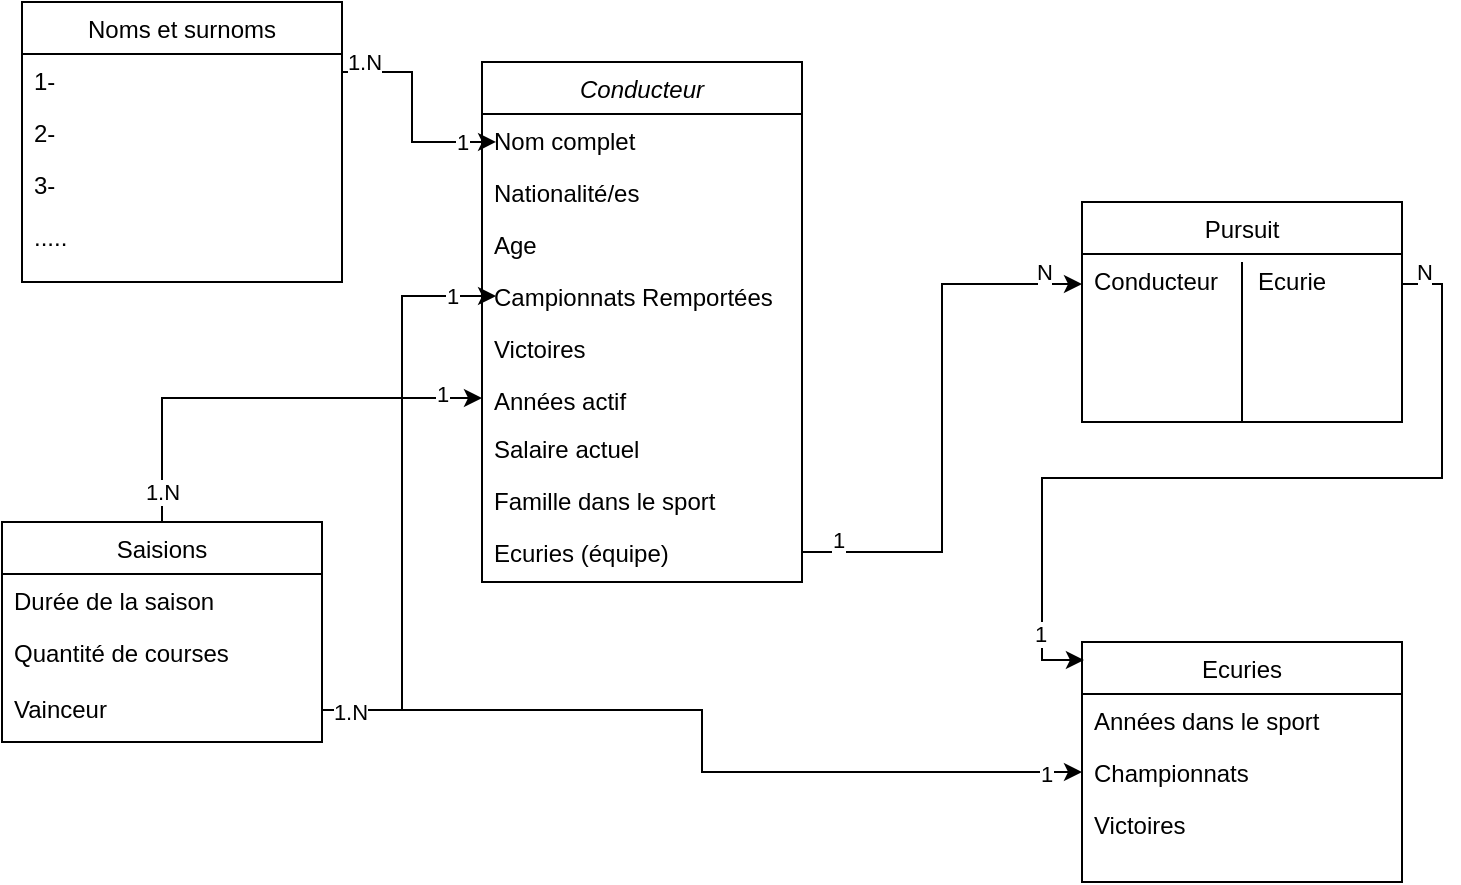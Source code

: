 <mxfile version="24.0.4" type="device">
  <diagram id="C5RBs43oDa-KdzZeNtuy" name="Page-1">
    <mxGraphModel dx="980" dy="642" grid="1" gridSize="10" guides="1" tooltips="1" connect="1" arrows="1" fold="1" page="1" pageScale="1" pageWidth="827" pageHeight="1169" math="0" shadow="0">
      <root>
        <mxCell id="WIyWlLk6GJQsqaUBKTNV-0" />
        <mxCell id="WIyWlLk6GJQsqaUBKTNV-1" parent="WIyWlLk6GJQsqaUBKTNV-0" />
        <mxCell id="zkfFHV4jXpPFQw0GAbJ--0" value="Conducteur" style="swimlane;fontStyle=2;align=center;verticalAlign=top;childLayout=stackLayout;horizontal=1;startSize=26;horizontalStack=0;resizeParent=1;resizeLast=0;collapsible=1;marginBottom=0;rounded=0;shadow=0;strokeWidth=1;strokeColor=default;swimlaneLine=1;" parent="WIyWlLk6GJQsqaUBKTNV-1" vertex="1">
          <mxGeometry x="300" y="80" width="160" height="260" as="geometry">
            <mxRectangle x="230" y="140" width="160" height="26" as="alternateBounds" />
          </mxGeometry>
        </mxCell>
        <mxCell id="zkfFHV4jXpPFQw0GAbJ--1" value="Nom complet" style="text;align=left;verticalAlign=top;spacingLeft=4;spacingRight=4;overflow=hidden;rotatable=0;points=[[0,0.5],[1,0.5]];portConstraint=eastwest;" parent="zkfFHV4jXpPFQw0GAbJ--0" vertex="1">
          <mxGeometry y="26" width="160" height="26" as="geometry" />
        </mxCell>
        <mxCell id="zkfFHV4jXpPFQw0GAbJ--2" value="Nationalité/es" style="text;align=left;verticalAlign=top;spacingLeft=4;spacingRight=4;overflow=hidden;rotatable=0;points=[[0,0.5],[1,0.5]];portConstraint=eastwest;rounded=0;shadow=0;html=0;" parent="zkfFHV4jXpPFQw0GAbJ--0" vertex="1">
          <mxGeometry y="52" width="160" height="26" as="geometry" />
        </mxCell>
        <mxCell id="S2tDdmj9LWDVafaL_d1E-8" value="Age" style="text;align=left;verticalAlign=top;spacingLeft=4;spacingRight=4;overflow=hidden;rotatable=0;points=[[0,0.5],[1,0.5]];portConstraint=eastwest;rounded=0;shadow=0;html=0;" parent="zkfFHV4jXpPFQw0GAbJ--0" vertex="1">
          <mxGeometry y="78" width="160" height="26" as="geometry" />
        </mxCell>
        <mxCell id="S2tDdmj9LWDVafaL_d1E-3" value="Campionnats Remportées" style="text;align=left;verticalAlign=top;spacingLeft=4;spacingRight=4;overflow=hidden;rotatable=0;points=[[0,0.5],[1,0.5]];portConstraint=eastwest;rounded=0;shadow=0;html=0;" parent="zkfFHV4jXpPFQw0GAbJ--0" vertex="1">
          <mxGeometry y="104" width="160" height="26" as="geometry" />
        </mxCell>
        <mxCell id="S2tDdmj9LWDVafaL_d1E-4" value="Victoires" style="text;align=left;verticalAlign=top;spacingLeft=4;spacingRight=4;overflow=hidden;rotatable=0;points=[[0,0.5],[1,0.5]];portConstraint=eastwest;rounded=0;shadow=0;html=0;" parent="zkfFHV4jXpPFQw0GAbJ--0" vertex="1">
          <mxGeometry y="130" width="160" height="26" as="geometry" />
        </mxCell>
        <mxCell id="S2tDdmj9LWDVafaL_d1E-5" value="Années actif" style="text;align=left;verticalAlign=top;spacingLeft=4;spacingRight=4;overflow=hidden;rotatable=0;points=[[0,0.5],[1,0.5]];portConstraint=eastwest;rounded=0;shadow=0;html=0;" parent="zkfFHV4jXpPFQw0GAbJ--0" vertex="1">
          <mxGeometry y="156" width="160" height="24" as="geometry" />
        </mxCell>
        <mxCell id="S2tDdmj9LWDVafaL_d1E-6" value="Salaire actuel" style="text;align=left;verticalAlign=top;spacingLeft=4;spacingRight=4;overflow=hidden;rotatable=0;points=[[0,0.5],[1,0.5]];portConstraint=eastwest;rounded=0;shadow=0;html=0;" parent="zkfFHV4jXpPFQw0GAbJ--0" vertex="1">
          <mxGeometry y="180" width="160" height="26" as="geometry" />
        </mxCell>
        <mxCell id="S2tDdmj9LWDVafaL_d1E-7" value="Famille dans le sport" style="text;align=left;verticalAlign=top;spacingLeft=4;spacingRight=4;overflow=hidden;rotatable=0;points=[[0,0.5],[1,0.5]];portConstraint=eastwest;rounded=0;shadow=0;html=0;" parent="zkfFHV4jXpPFQw0GAbJ--0" vertex="1">
          <mxGeometry y="206" width="160" height="26" as="geometry" />
        </mxCell>
        <mxCell id="zkfFHV4jXpPFQw0GAbJ--3" value="Ecuries (équipe)" style="text;align=left;verticalAlign=top;spacingLeft=4;spacingRight=4;overflow=hidden;rotatable=0;points=[[0,0.5],[1,0.5]];portConstraint=eastwest;rounded=0;shadow=0;html=0;" parent="zkfFHV4jXpPFQw0GAbJ--0" vertex="1">
          <mxGeometry y="232" width="160" height="26" as="geometry" />
        </mxCell>
        <mxCell id="zkfFHV4jXpPFQw0GAbJ--13" value="Ecuries" style="swimlane;fontStyle=0;align=center;verticalAlign=top;childLayout=stackLayout;horizontal=1;startSize=26;horizontalStack=0;resizeParent=1;resizeLast=0;collapsible=1;marginBottom=0;rounded=0;shadow=0;strokeWidth=1;" parent="WIyWlLk6GJQsqaUBKTNV-1" vertex="1">
          <mxGeometry x="600" y="370" width="160" height="120" as="geometry">
            <mxRectangle x="340" y="380" width="170" height="26" as="alternateBounds" />
          </mxGeometry>
        </mxCell>
        <mxCell id="zkfFHV4jXpPFQw0GAbJ--14" value="Années dans le sport" style="text;align=left;verticalAlign=top;spacingLeft=4;spacingRight=4;overflow=hidden;rotatable=0;points=[[0,0.5],[1,0.5]];portConstraint=eastwest;" parent="zkfFHV4jXpPFQw0GAbJ--13" vertex="1">
          <mxGeometry y="26" width="160" height="26" as="geometry" />
        </mxCell>
        <mxCell id="S2tDdmj9LWDVafaL_d1E-13" value="Championnats" style="text;align=left;verticalAlign=top;spacingLeft=4;spacingRight=4;overflow=hidden;rotatable=0;points=[[0,0.5],[1,0.5]];portConstraint=eastwest;" parent="zkfFHV4jXpPFQw0GAbJ--13" vertex="1">
          <mxGeometry y="52" width="160" height="26" as="geometry" />
        </mxCell>
        <mxCell id="S2tDdmj9LWDVafaL_d1E-14" value="Victoires" style="text;align=left;verticalAlign=top;spacingLeft=4;spacingRight=4;overflow=hidden;rotatable=0;points=[[0,0.5],[1,0.5]];portConstraint=eastwest;" parent="zkfFHV4jXpPFQw0GAbJ--13" vertex="1">
          <mxGeometry y="78" width="160" height="26" as="geometry" />
        </mxCell>
        <mxCell id="S2tDdmj9LWDVafaL_d1E-27" value="Saisions" style="swimlane;fontStyle=0;align=center;verticalAlign=top;childLayout=stackLayout;horizontal=1;startSize=26;horizontalStack=0;resizeParent=1;resizeLast=0;collapsible=1;marginBottom=0;rounded=0;shadow=0;strokeWidth=1;" parent="WIyWlLk6GJQsqaUBKTNV-1" vertex="1">
          <mxGeometry x="60" y="310" width="160" height="110" as="geometry">
            <mxRectangle x="340" y="380" width="170" height="26" as="alternateBounds" />
          </mxGeometry>
        </mxCell>
        <mxCell id="S2tDdmj9LWDVafaL_d1E-28" value="Durée de la saison" style="text;align=left;verticalAlign=top;spacingLeft=4;spacingRight=4;overflow=hidden;rotatable=0;points=[[0,0.5],[1,0.5]];portConstraint=eastwest;" parent="S2tDdmj9LWDVafaL_d1E-27" vertex="1">
          <mxGeometry y="26" width="160" height="26" as="geometry" />
        </mxCell>
        <mxCell id="S2tDdmj9LWDVafaL_d1E-29" value="Quantité de courses" style="text;align=left;verticalAlign=top;spacingLeft=4;spacingRight=4;overflow=hidden;rotatable=0;points=[[0,0.5],[1,0.5]];portConstraint=eastwest;" parent="S2tDdmj9LWDVafaL_d1E-27" vertex="1">
          <mxGeometry y="52" width="160" height="28" as="geometry" />
        </mxCell>
        <mxCell id="S2tDdmj9LWDVafaL_d1E-32" value="Vainceur" style="text;align=left;verticalAlign=top;spacingLeft=4;spacingRight=4;overflow=hidden;rotatable=0;points=[[0,0.5],[1,0.5]];portConstraint=eastwest;" parent="S2tDdmj9LWDVafaL_d1E-27" vertex="1">
          <mxGeometry y="80" width="160" height="28" as="geometry" />
        </mxCell>
        <mxCell id="S2tDdmj9LWDVafaL_d1E-31" style="edgeStyle=orthogonalEdgeStyle;rounded=0;orthogonalLoop=1;jettySize=auto;html=1;entryX=0;entryY=0.5;entryDx=0;entryDy=0;" parent="WIyWlLk6GJQsqaUBKTNV-1" source="S2tDdmj9LWDVafaL_d1E-27" target="S2tDdmj9LWDVafaL_d1E-5" edge="1">
          <mxGeometry relative="1" as="geometry" />
        </mxCell>
        <mxCell id="TQvWeMnSD81h2n-UN2vP-8" value="1" style="edgeLabel;html=1;align=center;verticalAlign=middle;resizable=0;points=[];" vertex="1" connectable="0" parent="S2tDdmj9LWDVafaL_d1E-31">
          <mxGeometry x="0.816" y="2" relative="1" as="geometry">
            <mxPoint as="offset" />
          </mxGeometry>
        </mxCell>
        <mxCell id="TQvWeMnSD81h2n-UN2vP-9" value="1.N" style="edgeLabel;html=1;align=center;verticalAlign=middle;resizable=0;points=[];" vertex="1" connectable="0" parent="S2tDdmj9LWDVafaL_d1E-31">
          <mxGeometry x="-0.859" relative="1" as="geometry">
            <mxPoint as="offset" />
          </mxGeometry>
        </mxCell>
        <mxCell id="S2tDdmj9LWDVafaL_d1E-34" style="edgeStyle=orthogonalEdgeStyle;rounded=0;orthogonalLoop=1;jettySize=auto;html=1;exitX=1;exitY=0.5;exitDx=0;exitDy=0;entryX=0.044;entryY=0.5;entryDx=0;entryDy=0;entryPerimeter=0;" parent="WIyWlLk6GJQsqaUBKTNV-1" source="S2tDdmj9LWDVafaL_d1E-32" target="S2tDdmj9LWDVafaL_d1E-3" edge="1">
          <mxGeometry relative="1" as="geometry" />
        </mxCell>
        <mxCell id="TQvWeMnSD81h2n-UN2vP-11" value="1" style="edgeLabel;html=1;align=center;verticalAlign=middle;resizable=0;points=[];" vertex="1" connectable="0" parent="S2tDdmj9LWDVafaL_d1E-34">
          <mxGeometry x="0.845" relative="1" as="geometry">
            <mxPoint as="offset" />
          </mxGeometry>
        </mxCell>
        <mxCell id="S2tDdmj9LWDVafaL_d1E-36" style="edgeStyle=orthogonalEdgeStyle;rounded=0;orthogonalLoop=1;jettySize=auto;html=1;exitX=1;exitY=0.5;exitDx=0;exitDy=0;" parent="WIyWlLk6GJQsqaUBKTNV-1" source="S2tDdmj9LWDVafaL_d1E-32" target="S2tDdmj9LWDVafaL_d1E-13" edge="1">
          <mxGeometry relative="1" as="geometry" />
        </mxCell>
        <mxCell id="TQvWeMnSD81h2n-UN2vP-10" value="1" style="edgeLabel;html=1;align=center;verticalAlign=middle;resizable=0;points=[];" vertex="1" connectable="0" parent="S2tDdmj9LWDVafaL_d1E-36">
          <mxGeometry x="0.909" y="-1" relative="1" as="geometry">
            <mxPoint as="offset" />
          </mxGeometry>
        </mxCell>
        <mxCell id="TQvWeMnSD81h2n-UN2vP-12" value="1.N" style="edgeLabel;html=1;align=center;verticalAlign=middle;resizable=0;points=[];" vertex="1" connectable="0" parent="S2tDdmj9LWDVafaL_d1E-36">
          <mxGeometry x="-0.934" y="-1" relative="1" as="geometry">
            <mxPoint as="offset" />
          </mxGeometry>
        </mxCell>
        <mxCell id="S2tDdmj9LWDVafaL_d1E-38" value="Noms et surnoms" style="swimlane;fontStyle=0;align=center;verticalAlign=top;childLayout=stackLayout;horizontal=1;startSize=26;horizontalStack=0;resizeParent=1;resizeLast=0;collapsible=1;marginBottom=0;rounded=0;shadow=0;strokeWidth=1;" parent="WIyWlLk6GJQsqaUBKTNV-1" vertex="1">
          <mxGeometry x="70" y="50" width="160" height="140" as="geometry">
            <mxRectangle x="340" y="380" width="170" height="26" as="alternateBounds" />
          </mxGeometry>
        </mxCell>
        <mxCell id="S2tDdmj9LWDVafaL_d1E-39" value="1-" style="text;align=left;verticalAlign=top;spacingLeft=4;spacingRight=4;overflow=hidden;rotatable=0;points=[[0,0.5],[1,0.5]];portConstraint=eastwest;" parent="S2tDdmj9LWDVafaL_d1E-38" vertex="1">
          <mxGeometry y="26" width="160" height="26" as="geometry" />
        </mxCell>
        <mxCell id="S2tDdmj9LWDVafaL_d1E-40" value="2-" style="text;align=left;verticalAlign=top;spacingLeft=4;spacingRight=4;overflow=hidden;rotatable=0;points=[[0,0.5],[1,0.5]];portConstraint=eastwest;" parent="S2tDdmj9LWDVafaL_d1E-38" vertex="1">
          <mxGeometry y="52" width="160" height="26" as="geometry" />
        </mxCell>
        <mxCell id="S2tDdmj9LWDVafaL_d1E-42" value="3-" style="text;align=left;verticalAlign=top;spacingLeft=4;spacingRight=4;overflow=hidden;rotatable=0;points=[[0,0.5],[1,0.5]];portConstraint=eastwest;" parent="S2tDdmj9LWDVafaL_d1E-38" vertex="1">
          <mxGeometry y="78" width="160" height="26" as="geometry" />
        </mxCell>
        <mxCell id="S2tDdmj9LWDVafaL_d1E-43" value="....." style="text;align=left;verticalAlign=top;spacingLeft=4;spacingRight=4;overflow=hidden;rotatable=0;points=[[0,0.5],[1,0.5]];portConstraint=eastwest;" parent="S2tDdmj9LWDVafaL_d1E-38" vertex="1">
          <mxGeometry y="104" width="160" height="26" as="geometry" />
        </mxCell>
        <mxCell id="S2tDdmj9LWDVafaL_d1E-48" style="edgeStyle=orthogonalEdgeStyle;rounded=0;orthogonalLoop=1;jettySize=auto;html=1;exitX=1;exitY=0.25;exitDx=0;exitDy=0;entryX=0.044;entryY=0.538;entryDx=0;entryDy=0;entryPerimeter=0;" parent="WIyWlLk6GJQsqaUBKTNV-1" source="S2tDdmj9LWDVafaL_d1E-38" target="zkfFHV4jXpPFQw0GAbJ--1" edge="1">
          <mxGeometry relative="1" as="geometry" />
        </mxCell>
        <mxCell id="S2tDdmj9LWDVafaL_d1E-49" value="1.N" style="edgeLabel;html=1;align=center;verticalAlign=middle;resizable=0;points=[];" parent="S2tDdmj9LWDVafaL_d1E-48" vertex="1" connectable="0">
          <mxGeometry x="-0.518" y="-4" relative="1" as="geometry">
            <mxPoint x="-16" y="-9" as="offset" />
          </mxGeometry>
        </mxCell>
        <mxCell id="TQvWeMnSD81h2n-UN2vP-0" value="1" style="edgeLabel;html=1;align=center;verticalAlign=middle;resizable=0;points=[];" vertex="1" connectable="0" parent="S2tDdmj9LWDVafaL_d1E-48">
          <mxGeometry x="0.7" relative="1" as="geometry">
            <mxPoint as="offset" />
          </mxGeometry>
        </mxCell>
        <mxCell id="S2tDdmj9LWDVafaL_d1E-53" value="Pursuit" style="swimlane;fontStyle=0;align=center;verticalAlign=top;childLayout=stackLayout;horizontal=1;startSize=26;horizontalStack=0;resizeParent=1;resizeLast=0;collapsible=1;marginBottom=0;rounded=0;shadow=0;strokeWidth=1;" parent="WIyWlLk6GJQsqaUBKTNV-1" vertex="1">
          <mxGeometry x="600" y="150" width="160" height="110" as="geometry">
            <mxRectangle x="340" y="380" width="170" height="26" as="alternateBounds" />
          </mxGeometry>
        </mxCell>
        <mxCell id="S2tDdmj9LWDVafaL_d1E-56" value="Conducteur      Ecurie" style="text;align=left;verticalAlign=top;spacingLeft=4;spacingRight=4;overflow=hidden;rotatable=0;points=[[0,0.5],[1,0.5]];portConstraint=eastwest;" parent="S2tDdmj9LWDVafaL_d1E-53" vertex="1">
          <mxGeometry y="26" width="160" height="30" as="geometry" />
        </mxCell>
        <mxCell id="S2tDdmj9LWDVafaL_d1E-57" value="" style="endArrow=none;html=1;rounded=0;exitX=0.5;exitY=1;exitDx=0;exitDy=0;" parent="S2tDdmj9LWDVafaL_d1E-53" source="S2tDdmj9LWDVafaL_d1E-53" edge="1">
          <mxGeometry width="50" height="50" relative="1" as="geometry">
            <mxPoint x="90" y="110" as="sourcePoint" />
            <mxPoint x="80" y="30" as="targetPoint" />
          </mxGeometry>
        </mxCell>
        <mxCell id="S2tDdmj9LWDVafaL_d1E-59" style="edgeStyle=orthogonalEdgeStyle;rounded=0;orthogonalLoop=1;jettySize=auto;html=1;exitX=1;exitY=0.5;exitDx=0;exitDy=0;" parent="WIyWlLk6GJQsqaUBKTNV-1" source="zkfFHV4jXpPFQw0GAbJ--3" target="S2tDdmj9LWDVafaL_d1E-56" edge="1">
          <mxGeometry relative="1" as="geometry" />
        </mxCell>
        <mxCell id="TQvWeMnSD81h2n-UN2vP-1" value="1" style="edgeLabel;html=1;align=center;verticalAlign=middle;resizable=0;points=[];" vertex="1" connectable="0" parent="S2tDdmj9LWDVafaL_d1E-59">
          <mxGeometry x="-0.87" y="6" relative="1" as="geometry">
            <mxPoint as="offset" />
          </mxGeometry>
        </mxCell>
        <mxCell id="TQvWeMnSD81h2n-UN2vP-2" value="N" style="edgeLabel;html=1;align=center;verticalAlign=middle;resizable=0;points=[];" vertex="1" connectable="0" parent="S2tDdmj9LWDVafaL_d1E-59">
          <mxGeometry x="0.856" y="6" relative="1" as="geometry">
            <mxPoint as="offset" />
          </mxGeometry>
        </mxCell>
        <mxCell id="S2tDdmj9LWDVafaL_d1E-60" style="edgeStyle=orthogonalEdgeStyle;rounded=0;orthogonalLoop=1;jettySize=auto;html=1;exitX=1;exitY=0.5;exitDx=0;exitDy=0;entryX=0.006;entryY=0.075;entryDx=0;entryDy=0;entryPerimeter=0;" parent="WIyWlLk6GJQsqaUBKTNV-1" source="S2tDdmj9LWDVafaL_d1E-56" target="zkfFHV4jXpPFQw0GAbJ--13" edge="1">
          <mxGeometry relative="1" as="geometry" />
        </mxCell>
        <mxCell id="TQvWeMnSD81h2n-UN2vP-3" value="N" style="edgeLabel;html=1;align=center;verticalAlign=middle;resizable=0;points=[];" vertex="1" connectable="0" parent="S2tDdmj9LWDVafaL_d1E-60">
          <mxGeometry x="-0.952" y="6" relative="1" as="geometry">
            <mxPoint as="offset" />
          </mxGeometry>
        </mxCell>
        <mxCell id="TQvWeMnSD81h2n-UN2vP-7" value="1" style="edgeLabel;html=1;align=center;verticalAlign=middle;resizable=0;points=[];" vertex="1" connectable="0" parent="S2tDdmj9LWDVafaL_d1E-60">
          <mxGeometry x="0.841" y="-1" relative="1" as="geometry">
            <mxPoint as="offset" />
          </mxGeometry>
        </mxCell>
      </root>
    </mxGraphModel>
  </diagram>
</mxfile>
